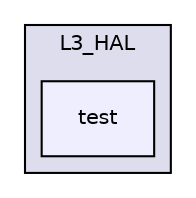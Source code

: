 digraph "/home/travis/build/kammce/SJSU-Dev2/firmware/library/L3_HAL/test" {
  compound=true
  node [ fontsize="10", fontname="Helvetica"];
  edge [ labelfontsize="10", labelfontname="Helvetica"];
  subgraph clusterdir_8bff4f56cb90886293117589da6dceda {
    graph [ bgcolor="#ddddee", pencolor="black", label="L3_HAL" fontname="Helvetica", fontsize="10", URL="dir_8bff4f56cb90886293117589da6dceda.html"]
  dir_dca5e4af42506ffd1d1eeea92ea53f8e [shape=box, label="test", style="filled", fillcolor="#eeeeff", pencolor="black", URL="dir_dca5e4af42506ffd1d1eeea92ea53f8e.html"];
  }
}
